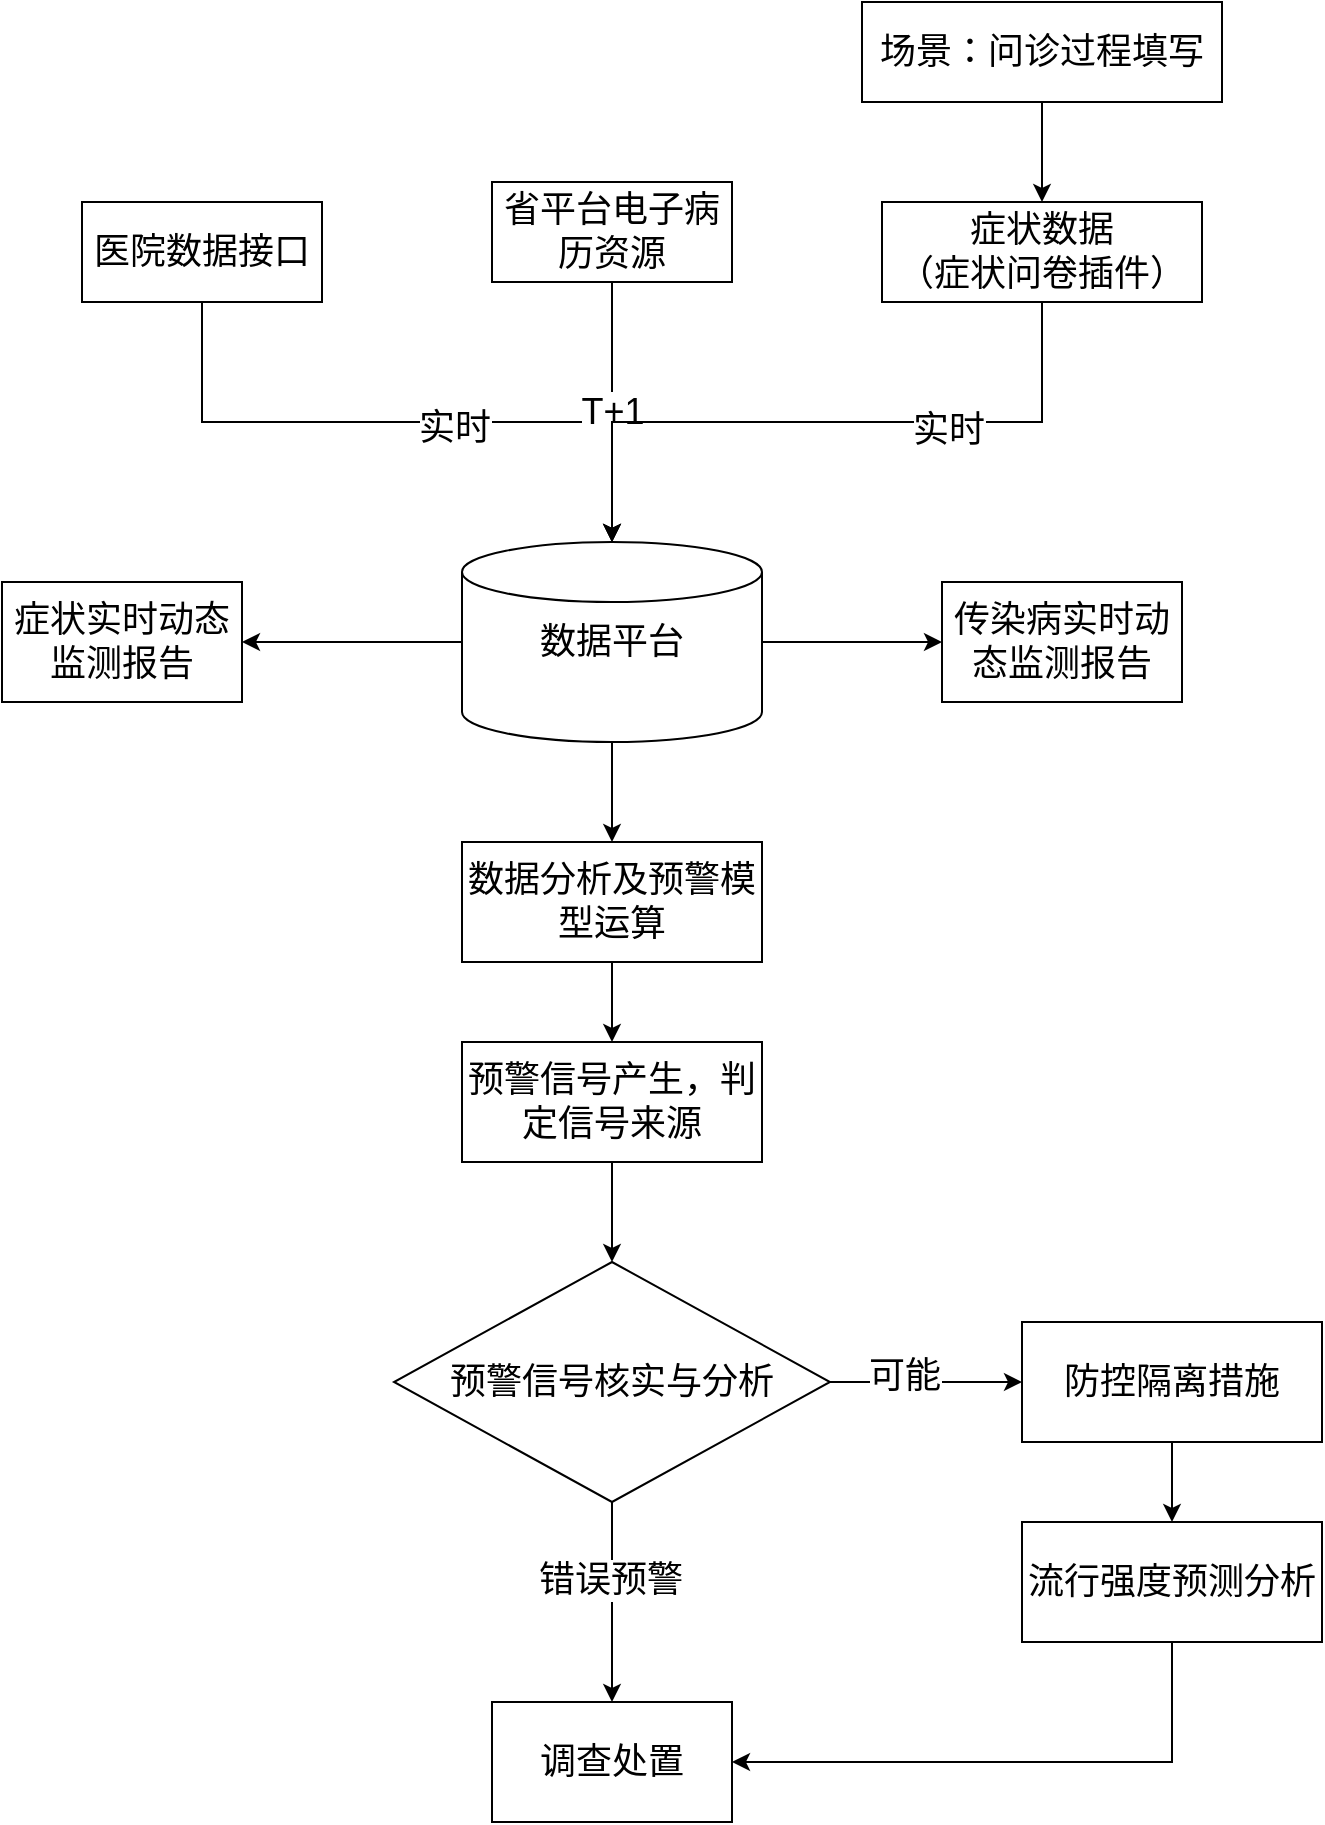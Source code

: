<mxfile version="13.6.5" type="github">
  <diagram id="9mRdWQnlRw0t8pWqcOxm" name="Page-1">
    <mxGraphModel dx="1422" dy="794" grid="1" gridSize="10" guides="1" tooltips="1" connect="1" arrows="1" fold="1" page="1" pageScale="1" pageWidth="827" pageHeight="1169" math="0" shadow="0">
      <root>
        <mxCell id="0" />
        <mxCell id="1" parent="0" />
        <mxCell id="-fjs8WW_t8ZXJTSHVHoI-5" style="edgeStyle=orthogonalEdgeStyle;rounded=0;orthogonalLoop=1;jettySize=auto;html=1;exitX=0.5;exitY=1;exitDx=0;exitDy=0;fontSize=18;" parent="1" source="-fjs8WW_t8ZXJTSHVHoI-1" target="-fjs8WW_t8ZXJTSHVHoI-4" edge="1">
          <mxGeometry relative="1" as="geometry" />
        </mxCell>
        <mxCell id="-fjs8WW_t8ZXJTSHVHoI-6" value="实时" style="edgeLabel;html=1;align=center;verticalAlign=middle;resizable=0;points=[];fontSize=18;" parent="-fjs8WW_t8ZXJTSHVHoI-5" vertex="1" connectable="0">
          <mxGeometry x="0.143" y="-3" relative="1" as="geometry">
            <mxPoint as="offset" />
          </mxGeometry>
        </mxCell>
        <mxCell id="-fjs8WW_t8ZXJTSHVHoI-1" value="医院数据接口" style="rounded=0;whiteSpace=wrap;html=1;fontSize=18;" parent="1" vertex="1">
          <mxGeometry x="160" y="120" width="120" height="50" as="geometry" />
        </mxCell>
        <mxCell id="-fjs8WW_t8ZXJTSHVHoI-7" value="T+1" style="edgeStyle=orthogonalEdgeStyle;rounded=0;orthogonalLoop=1;jettySize=auto;html=1;exitX=0.5;exitY=1;exitDx=0;exitDy=0;fontSize=18;" parent="1" source="-fjs8WW_t8ZXJTSHVHoI-2" target="-fjs8WW_t8ZXJTSHVHoI-4" edge="1">
          <mxGeometry relative="1" as="geometry" />
        </mxCell>
        <mxCell id="-fjs8WW_t8ZXJTSHVHoI-2" value="省平台电子病历资源" style="rounded=0;whiteSpace=wrap;html=1;fontSize=18;" parent="1" vertex="1">
          <mxGeometry x="365" y="110" width="120" height="50" as="geometry" />
        </mxCell>
        <mxCell id="-fjs8WW_t8ZXJTSHVHoI-8" style="edgeStyle=orthogonalEdgeStyle;rounded=0;orthogonalLoop=1;jettySize=auto;html=1;exitX=0.5;exitY=1;exitDx=0;exitDy=0;fontSize=18;" parent="1" source="-fjs8WW_t8ZXJTSHVHoI-3" target="-fjs8WW_t8ZXJTSHVHoI-4" edge="1">
          <mxGeometry relative="1" as="geometry" />
        </mxCell>
        <mxCell id="-fjs8WW_t8ZXJTSHVHoI-9" value="实时" style="edgeLabel;html=1;align=center;verticalAlign=middle;resizable=0;points=[];fontSize=18;" parent="-fjs8WW_t8ZXJTSHVHoI-8" vertex="1" connectable="0">
          <mxGeometry x="-0.36" y="4" relative="1" as="geometry">
            <mxPoint as="offset" />
          </mxGeometry>
        </mxCell>
        <mxCell id="-fjs8WW_t8ZXJTSHVHoI-3" value="症状数据&lt;br&gt;（症状问卷插件）" style="rounded=0;whiteSpace=wrap;html=1;fontSize=18;" parent="1" vertex="1">
          <mxGeometry x="560" y="120" width="160" height="50" as="geometry" />
        </mxCell>
        <mxCell id="-fjs8WW_t8ZXJTSHVHoI-12" style="edgeStyle=orthogonalEdgeStyle;rounded=0;orthogonalLoop=1;jettySize=auto;html=1;fontSize=18;" parent="1" source="-fjs8WW_t8ZXJTSHVHoI-4" target="-fjs8WW_t8ZXJTSHVHoI-11" edge="1">
          <mxGeometry relative="1" as="geometry" />
        </mxCell>
        <mxCell id="-fjs8WW_t8ZXJTSHVHoI-14" style="edgeStyle=orthogonalEdgeStyle;rounded=0;orthogonalLoop=1;jettySize=auto;html=1;fontSize=18;" parent="1" source="-fjs8WW_t8ZXJTSHVHoI-4" target="-fjs8WW_t8ZXJTSHVHoI-13" edge="1">
          <mxGeometry relative="1" as="geometry" />
        </mxCell>
        <mxCell id="-fjs8WW_t8ZXJTSHVHoI-15" style="edgeStyle=orthogonalEdgeStyle;rounded=0;orthogonalLoop=1;jettySize=auto;html=1;fontSize=18;" parent="1" source="-fjs8WW_t8ZXJTSHVHoI-4" target="-fjs8WW_t8ZXJTSHVHoI-10" edge="1">
          <mxGeometry relative="1" as="geometry" />
        </mxCell>
        <mxCell id="-fjs8WW_t8ZXJTSHVHoI-4" value="数据平台" style="shape=cylinder2;whiteSpace=wrap;html=1;boundedLbl=1;backgroundOutline=1;size=15;fontSize=18;" parent="1" vertex="1">
          <mxGeometry x="350" y="290" width="150" height="100" as="geometry" />
        </mxCell>
        <mxCell id="-fjs8WW_t8ZXJTSHVHoI-17" style="edgeStyle=orthogonalEdgeStyle;rounded=0;orthogonalLoop=1;jettySize=auto;html=1;exitX=0.5;exitY=1;exitDx=0;exitDy=0;fontSize=18;" parent="1" source="-fjs8WW_t8ZXJTSHVHoI-10" target="-fjs8WW_t8ZXJTSHVHoI-16" edge="1">
          <mxGeometry relative="1" as="geometry" />
        </mxCell>
        <mxCell id="-fjs8WW_t8ZXJTSHVHoI-10" value="数据分析及预警模型运算" style="rounded=0;whiteSpace=wrap;html=1;fontSize=18;" parent="1" vertex="1">
          <mxGeometry x="350" y="440" width="150" height="60" as="geometry" />
        </mxCell>
        <mxCell id="-fjs8WW_t8ZXJTSHVHoI-11" value="症状实时动态监测报告" style="rounded=0;whiteSpace=wrap;html=1;fontSize=18;" parent="1" vertex="1">
          <mxGeometry x="120" y="310" width="120" height="60" as="geometry" />
        </mxCell>
        <mxCell id="-fjs8WW_t8ZXJTSHVHoI-13" value="传染病实时动态监测报告" style="rounded=0;whiteSpace=wrap;html=1;fontSize=18;" parent="1" vertex="1">
          <mxGeometry x="590" y="310" width="120" height="60" as="geometry" />
        </mxCell>
        <mxCell id="-fjs8WW_t8ZXJTSHVHoI-24" style="edgeStyle=orthogonalEdgeStyle;rounded=0;orthogonalLoop=1;jettySize=auto;html=1;exitX=0.5;exitY=1;exitDx=0;exitDy=0;entryX=0.5;entryY=0;entryDx=0;entryDy=0;fontSize=18;" parent="1" source="-fjs8WW_t8ZXJTSHVHoI-16" target="-fjs8WW_t8ZXJTSHVHoI-23" edge="1">
          <mxGeometry relative="1" as="geometry" />
        </mxCell>
        <mxCell id="-fjs8WW_t8ZXJTSHVHoI-16" value="预警信号产生，判定信号来源" style="rounded=0;whiteSpace=wrap;html=1;fontSize=18;" parent="1" vertex="1">
          <mxGeometry x="350" y="540" width="150" height="60" as="geometry" />
        </mxCell>
        <mxCell id="-fjs8WW_t8ZXJTSHVHoI-20" value="调查处置" style="rounded=0;whiteSpace=wrap;html=1;fontSize=18;" parent="1" vertex="1">
          <mxGeometry x="365" y="870" width="120" height="60" as="geometry" />
        </mxCell>
        <mxCell id="-fjs8WW_t8ZXJTSHVHoI-25" style="edgeStyle=orthogonalEdgeStyle;rounded=0;orthogonalLoop=1;jettySize=auto;html=1;exitX=0.5;exitY=1;exitDx=0;exitDy=0;entryX=0.5;entryY=0;entryDx=0;entryDy=0;fontSize=18;" parent="1" source="-fjs8WW_t8ZXJTSHVHoI-23" target="-fjs8WW_t8ZXJTSHVHoI-20" edge="1">
          <mxGeometry relative="1" as="geometry" />
        </mxCell>
        <mxCell id="-fjs8WW_t8ZXJTSHVHoI-26" value="错误预警" style="edgeLabel;html=1;align=center;verticalAlign=middle;resizable=0;points=[];fontSize=18;" parent="-fjs8WW_t8ZXJTSHVHoI-25" vertex="1" connectable="0">
          <mxGeometry x="-0.222" y="-1" relative="1" as="geometry">
            <mxPoint as="offset" />
          </mxGeometry>
        </mxCell>
        <mxCell id="-fjs8WW_t8ZXJTSHVHoI-28" style="edgeStyle=orthogonalEdgeStyle;rounded=0;orthogonalLoop=1;jettySize=auto;html=1;exitX=1;exitY=0.5;exitDx=0;exitDy=0;entryX=0;entryY=0.5;entryDx=0;entryDy=0;fontSize=18;" parent="1" source="-fjs8WW_t8ZXJTSHVHoI-23" target="-fjs8WW_t8ZXJTSHVHoI-27" edge="1">
          <mxGeometry relative="1" as="geometry" />
        </mxCell>
        <mxCell id="-fjs8WW_t8ZXJTSHVHoI-32" value="可能" style="edgeLabel;html=1;align=center;verticalAlign=middle;resizable=0;points=[];fontSize=18;" parent="-fjs8WW_t8ZXJTSHVHoI-28" vertex="1" connectable="0">
          <mxGeometry x="-0.229" y="3" relative="1" as="geometry">
            <mxPoint as="offset" />
          </mxGeometry>
        </mxCell>
        <mxCell id="-fjs8WW_t8ZXJTSHVHoI-23" value="&lt;span&gt;预警信号核实与分析&lt;/span&gt;" style="rhombus;whiteSpace=wrap;html=1;fontSize=18;" parent="1" vertex="1">
          <mxGeometry x="316" y="650" width="218" height="120" as="geometry" />
        </mxCell>
        <mxCell id="-fjs8WW_t8ZXJTSHVHoI-31" style="edgeStyle=orthogonalEdgeStyle;rounded=0;orthogonalLoop=1;jettySize=auto;html=1;exitX=0.5;exitY=1;exitDx=0;exitDy=0;entryX=0.5;entryY=0;entryDx=0;entryDy=0;fontSize=18;" parent="1" source="-fjs8WW_t8ZXJTSHVHoI-27" target="-fjs8WW_t8ZXJTSHVHoI-30" edge="1">
          <mxGeometry relative="1" as="geometry" />
        </mxCell>
        <mxCell id="-fjs8WW_t8ZXJTSHVHoI-27" value="防控隔离措施" style="rounded=0;whiteSpace=wrap;html=1;fontSize=18;" parent="1" vertex="1">
          <mxGeometry x="630" y="680" width="150" height="60" as="geometry" />
        </mxCell>
        <mxCell id="-fjs8WW_t8ZXJTSHVHoI-33" style="edgeStyle=orthogonalEdgeStyle;rounded=0;orthogonalLoop=1;jettySize=auto;html=1;exitX=0.5;exitY=1;exitDx=0;exitDy=0;entryX=1;entryY=0.5;entryDx=0;entryDy=0;fontSize=18;" parent="1" source="-fjs8WW_t8ZXJTSHVHoI-30" target="-fjs8WW_t8ZXJTSHVHoI-20" edge="1">
          <mxGeometry relative="1" as="geometry" />
        </mxCell>
        <mxCell id="-fjs8WW_t8ZXJTSHVHoI-30" value="流行强度预测分析" style="rounded=0;whiteSpace=wrap;html=1;fontSize=18;" parent="1" vertex="1">
          <mxGeometry x="630" y="780" width="150" height="60" as="geometry" />
        </mxCell>
        <mxCell id="Aza0E-LAemfDvX0yUTV9-2" style="edgeStyle=orthogonalEdgeStyle;rounded=0;orthogonalLoop=1;jettySize=auto;html=1;exitX=0.5;exitY=1;exitDx=0;exitDy=0;entryX=0.5;entryY=0;entryDx=0;entryDy=0;" edge="1" parent="1" source="Aza0E-LAemfDvX0yUTV9-1" target="-fjs8WW_t8ZXJTSHVHoI-3">
          <mxGeometry relative="1" as="geometry" />
        </mxCell>
        <mxCell id="Aza0E-LAemfDvX0yUTV9-1" value="场景：问诊过程填写" style="rounded=0;whiteSpace=wrap;html=1;fontSize=18;" vertex="1" parent="1">
          <mxGeometry x="550" y="20" width="180" height="50" as="geometry" />
        </mxCell>
      </root>
    </mxGraphModel>
  </diagram>
</mxfile>
